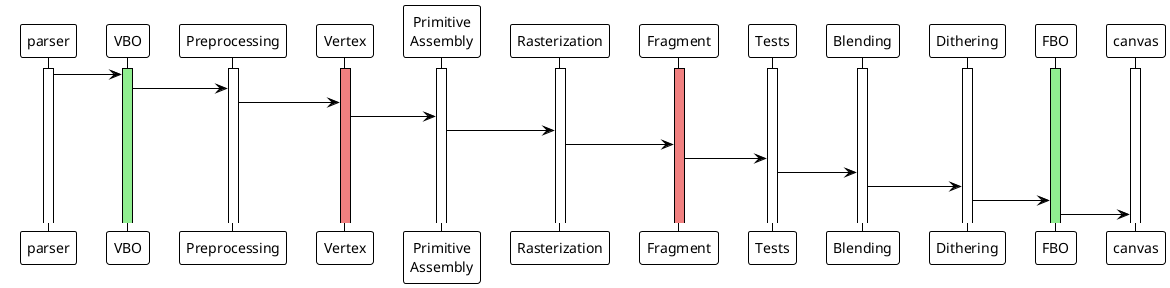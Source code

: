 @startuml idea.sequence.rendering
!theme plain

activate parser
activate VBO #LightGreen
activate Preprocessing
activate Vertex #LightCoral
activate "Primitive\nAssembly"
activate Rasterization
activate Fragment #LightCoral
activate Tests
activate Blending
activate Dithering
activate FBO #LightGreen
activate canvas

parser -> VBO 
VBO -> Preprocessing
Preprocessing -> Vertex
Vertex -> "Primitive\nAssembly"
"Primitive\nAssembly" -> Rasterization
Rasterization -> Fragment
Fragment -> Tests
Tests -> Blending
Blending -> Dithering
Dithering -> FBO
FBO -> canvas

@enduml